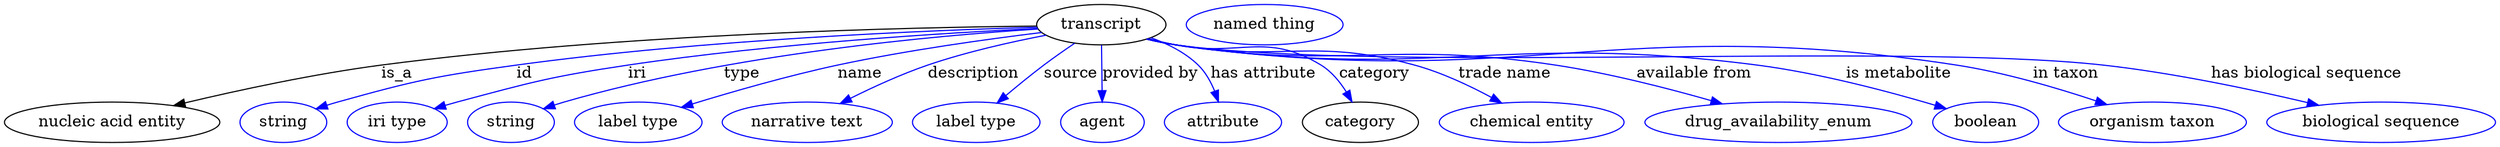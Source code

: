 digraph {
	graph [bb="0,0,2206.9,123"];
	node [label="\N"];
	transcript	[height=0.5,
		label=transcript,
		pos="973.54,105",
		width=1.5887];
	"nucleic acid entity"	[height=0.5,
		pos="95.542,18",
		width=2.6539];
	transcript -> "nucleic acid entity"	[label=is_a,
		lp="348.54,61.5",
		pos="e,150.19,32.9 916.43,103.77 804.36,102.67 547.98,97.007 334.54,69 274.9,61.173 207.94,46.66 160.1,35.278"];
	id	[color=blue,
		height=0.5,
		label=string,
		pos="247.54,18",
		width=1.0652];
	transcript -> id	[color=blue,
		label=id,
		lp="461.54,61.5",
		pos="e,276.53,29.979 916.45,102.71 820.6,99.974 621.41,91.833 454.54,69 383.04,59.216 365.05,55.425 295.54,36 292.43,35.132 289.24,34.165 \
286.04,33.146",
		style=solid];
	iri	[color=blue,
		height=0.5,
		label="iri type",
		pos="348.54,18",
		width=1.2277];
	transcript -> iri	[color=blue,
		label=iri,
		lp="561.54,61.5",
		pos="e,381.82,29.991 917.22,101.67 836.37,97.793 682.88,88.435 553.54,69 485.61,58.792 468.93,53.665 402.54,36 398.96,35.047 395.26,34.005 \
391.56,32.922",
		style=solid];
	type	[color=blue,
		height=0.5,
		label=string,
		pos="449.54,18",
		width=1.0652];
	transcript -> type	[color=blue,
		label=type,
		lp="654.54,61.5",
		pos="e,478.18,30.023 917.38,101.12 827.09,95.353 644.76,79.023 496.54,36 493.64,35.156 490.65,34.227 487.66,33.251",
		style=solid];
	name	[color=blue,
		height=0.5,
		label="label type",
		pos="562.54,18",
		width=1.5707];
	transcript -> name	[color=blue,
		label=name,
		lp="759.54,61.5",
		pos="e,600.86,31.346 920.69,98.038 873.03,92.203 801.18,82.261 739.54,69 695.31,59.485 645.83,45.188 610.45,34.315",
		style=solid];
	description	[color=blue,
		height=0.5,
		label="narrative text",
		pos="712.54,18",
		width=2.0943];
	transcript -> description	[color=blue,
		label=description,
		lp="860.04,61.5",
		pos="e,741.81,34.76 924.59,95.649 893.95,89.744 853.91,80.783 819.54,69 796.1,60.962 770.94,49.37 750.92,39.37",
		style=solid];
	source	[color=blue,
		height=0.5,
		label="label type",
		pos="862.54,18",
		width=1.5707];
	transcript -> source	[color=blue,
		label=source,
		lp="946.54,61.5",
		pos="e,881.09,35.223 949.86,88.42 941.14,82.512 931.27,75.612 922.54,69 911.28,60.474 899.25,50.609 888.94,41.906",
		style=solid];
	"provided by"	[color=blue,
		height=0.5,
		label=agent,
		pos="974.54,18",
		width=1.0291];
	transcript -> "provided by"	[color=blue,
		label="provided by",
		lp="1017,61.5",
		pos="e,974.34,36.175 973.74,86.799 973.88,75.163 974.06,59.548 974.22,46.237",
		style=solid];
	"has attribute"	[color=blue,
		height=0.5,
		label=attribute,
		pos="1081.5,18",
		width=1.4443];
	transcript -> "has attribute"	[color=blue,
		label="has attribute",
		lp="1117.5,61.5",
		pos="e,1077.5,36.207 1017.6,93.368 1032.3,88.036 1048,80.238 1059.5,69 1066.1,62.632 1070.8,53.979 1074.2,45.661",
		style=solid];
	category	[height=0.5,
		pos="1202.5,18",
		width=1.4263];
	transcript -> category	[color=blue,
		label=category,
		lp="1216,61.5",
		pos="e,1195.4,36.202 1015.3,92.488 1023.3,90.494 1031.6,88.562 1039.5,87 1096.3,75.762 1119.4,99.56 1168.5,69 1177.8,63.264 1185.1,53.994 \
1190.5,44.984",
		style=solid];
	"trade name"	[color=blue,
		height=0.5,
		label="chemical entity",
		pos="1353.5,18",
		width=2.2748];
	transcript -> "trade name"	[color=blue,
		label="trade name",
		lp="1330.5,61.5",
		pos="e,1327.4,35.225 1014.5,92.317 1022.7,90.288 1031.4,88.388 1039.5,87 1132.8,71.151 1160.4,94.244 1251.5,69 1274.9,62.53 1299.3,50.75 \
1318.4,40.248",
		style=solid];
	"available from"	[color=blue,
		height=0.5,
		label=drug_availability_enum,
		pos="1571.5,18",
		width=3.2858];
	transcript -> "available from"	[color=blue,
		label="available from",
		lp="1498,61.5",
		pos="e,1522.2,34.471 1014.1,92.201 1022.5,90.156 1031.2,88.279 1039.5,87 1187.3,64.237 1227.7,91.592 1375.5,69 1422.1,61.89 1473.6,48.52 \
1512.1,37.394",
		style=solid];
	"is metabolite"	[color=blue,
		height=0.5,
		label=boolean,
		pos="1754.5,18",
		width=1.2999];
	transcript -> "is metabolite"	[color=blue,
		label="is metabolite",
		lp="1679.5,61.5",
		pos="e,1719.8,30.228 1013.7,92.167 1022.2,90.097 1031.1,88.219 1039.5,87 1265.8,54.299 1326.9,98.494 1553.5,69 1608.3,61.878 1669.6,45.322 \
1710,33.205",
		style=solid];
	"in taxon"	[color=blue,
		height=0.5,
		label="organism taxon",
		pos="1902.5,18",
		width=2.3109];
	transcript -> "in taxon"	[color=blue,
		label="in taxon",
		lp="1827.5,61.5",
		pos="e,1862.5,33.807 1013.7,92.108 1022.2,90.042 1031.1,88.181 1039.5,87 1343.8,44.413 1427,116.27 1730.5,69 1772.6,62.446 1818.9,48.591 \
1852.9,37.124",
		style=solid];
	"has biological sequence"	[color=blue,
		height=0.5,
		label="biological sequence",
		pos="2105.5,18",
		width=2.8164];
	transcript -> "has biological sequence"	[color=blue,
		label="has biological sequence",
		lp="2040,61.5",
		pos="e,2050.5,33.176 1013.7,92.081 1022.2,90.017 1031.1,88.164 1039.5,87 1220.3,62.076 1679.2,89.327 1860.5,69 1922.3,62.079 1991.6,47.266 \
2040.7,35.55",
		style=solid];
	"named thing_category"	[color=blue,
		height=0.5,
		label="named thing",
		pos="1118.5,105",
		width=1.9318];
}
